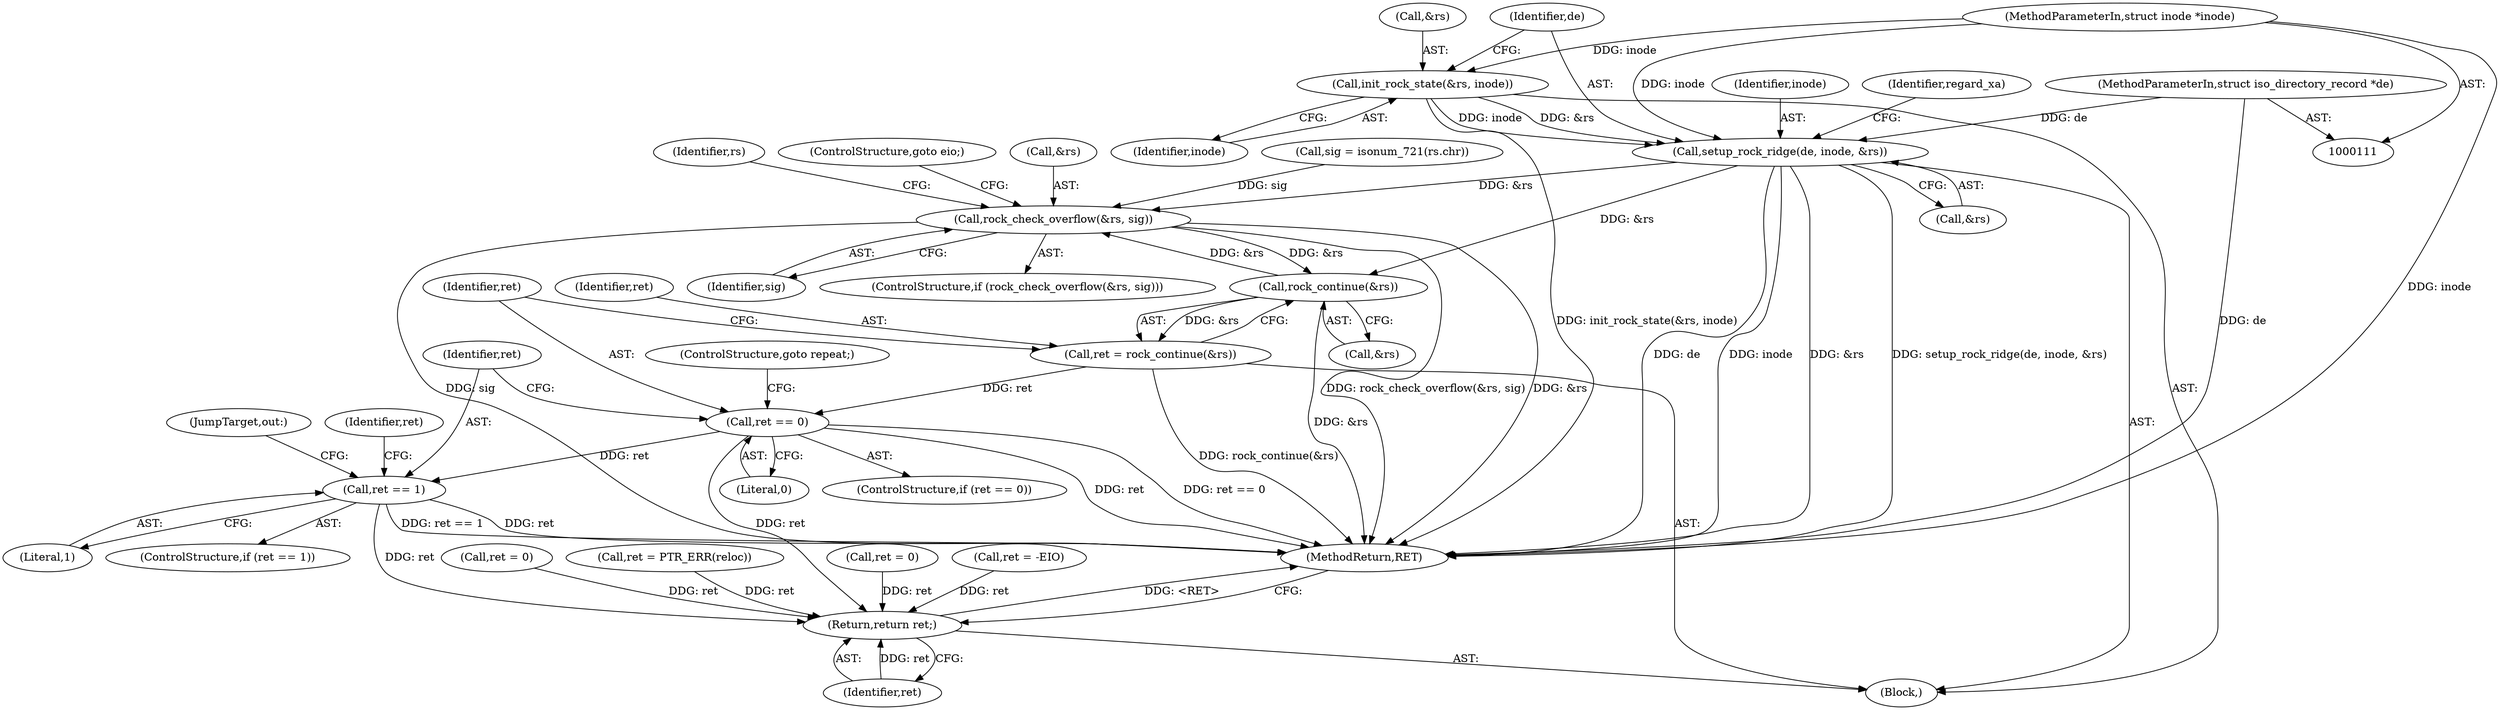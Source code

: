 digraph "1_linux_410dd3cf4c9b36f27ed4542ee18b1af5e68645a4_2@pointer" {
"1000144" [label="(Call,setup_rock_ridge(de, inode, &rs))"];
"1000112" [label="(MethodParameterIn,struct iso_directory_record *de)"];
"1000140" [label="(Call,init_rock_state(&rs, inode))"];
"1000113" [label="(MethodParameterIn,struct inode *inode)"];
"1000202" [label="(Call,rock_check_overflow(&rs, sig))"];
"1000954" [label="(Call,rock_continue(&rs))"];
"1000952" [label="(Call,ret = rock_continue(&rs))"];
"1000958" [label="(Call,ret == 0)"];
"1000963" [label="(Call,ret == 1)"];
"1000974" [label="(Return,return ret;)"];
"1000977" [label="(Call,ret = -EIO)"];
"1000957" [label="(ControlStructure,if (ret == 0))"];
"1000112" [label="(MethodParameterIn,struct iso_directory_record *de)"];
"1000127" [label="(Call,ret = 0)"];
"1000966" [label="(Call,ret = 0)"];
"1000955" [label="(Call,&rs)"];
"1000144" [label="(Call,setup_rock_ridge(de, inode, &rs))"];
"1000967" [label="(Identifier,ret)"];
"1000975" [label="(Identifier,ret)"];
"1000205" [label="(Identifier,sig)"];
"1000953" [label="(Identifier,ret)"];
"1000960" [label="(Literal,0)"];
"1000965" [label="(Literal,1)"];
"1000961" [label="(ControlStructure,goto repeat;)"];
"1000962" [label="(ControlStructure,if (ret == 1))"];
"1000982" [label="(MethodReturn,RET)"];
"1000954" [label="(Call,rock_continue(&rs))"];
"1000958" [label="(Call,ret == 0)"];
"1000113" [label="(MethodParameterIn,struct inode *inode)"];
"1000969" [label="(JumpTarget,out:)"];
"1000963" [label="(Call,ret == 1)"];
"1000206" [label="(ControlStructure,goto eio;)"];
"1000115" [label="(Block,)"];
"1000202" [label="(Call,rock_check_overflow(&rs, sig))"];
"1000140" [label="(Call,init_rock_state(&rs, inode))"];
"1000203" [label="(Call,&rs)"];
"1000195" [label="(Call,sig = isonum_721(rs.chr))"];
"1000959" [label="(Identifier,ret)"];
"1000141" [label="(Call,&rs)"];
"1000964" [label="(Identifier,ret)"];
"1000974" [label="(Return,return ret;)"];
"1000143" [label="(Identifier,inode)"];
"1000150" [label="(Identifier,regard_xa)"];
"1000769" [label="(Call,ret = PTR_ERR(reloc))"];
"1000952" [label="(Call,ret = rock_continue(&rs))"];
"1000201" [label="(ControlStructure,if (rock_check_overflow(&rs, sig)))"];
"1000145" [label="(Identifier,de)"];
"1000147" [label="(Call,&rs)"];
"1000146" [label="(Identifier,inode)"];
"1000209" [label="(Identifier,rs)"];
"1000144" -> "1000115"  [label="AST: "];
"1000144" -> "1000147"  [label="CFG: "];
"1000145" -> "1000144"  [label="AST: "];
"1000146" -> "1000144"  [label="AST: "];
"1000147" -> "1000144"  [label="AST: "];
"1000150" -> "1000144"  [label="CFG: "];
"1000144" -> "1000982"  [label="DDG: setup_rock_ridge(de, inode, &rs)"];
"1000144" -> "1000982"  [label="DDG: de"];
"1000144" -> "1000982"  [label="DDG: inode"];
"1000144" -> "1000982"  [label="DDG: &rs"];
"1000112" -> "1000144"  [label="DDG: de"];
"1000140" -> "1000144"  [label="DDG: inode"];
"1000140" -> "1000144"  [label="DDG: &rs"];
"1000113" -> "1000144"  [label="DDG: inode"];
"1000144" -> "1000202"  [label="DDG: &rs"];
"1000144" -> "1000954"  [label="DDG: &rs"];
"1000112" -> "1000111"  [label="AST: "];
"1000112" -> "1000982"  [label="DDG: de"];
"1000140" -> "1000115"  [label="AST: "];
"1000140" -> "1000143"  [label="CFG: "];
"1000141" -> "1000140"  [label="AST: "];
"1000143" -> "1000140"  [label="AST: "];
"1000145" -> "1000140"  [label="CFG: "];
"1000140" -> "1000982"  [label="DDG: init_rock_state(&rs, inode)"];
"1000113" -> "1000140"  [label="DDG: inode"];
"1000113" -> "1000111"  [label="AST: "];
"1000113" -> "1000982"  [label="DDG: inode"];
"1000202" -> "1000201"  [label="AST: "];
"1000202" -> "1000205"  [label="CFG: "];
"1000203" -> "1000202"  [label="AST: "];
"1000205" -> "1000202"  [label="AST: "];
"1000206" -> "1000202"  [label="CFG: "];
"1000209" -> "1000202"  [label="CFG: "];
"1000202" -> "1000982"  [label="DDG: &rs"];
"1000202" -> "1000982"  [label="DDG: sig"];
"1000202" -> "1000982"  [label="DDG: rock_check_overflow(&rs, sig)"];
"1000954" -> "1000202"  [label="DDG: &rs"];
"1000195" -> "1000202"  [label="DDG: sig"];
"1000202" -> "1000954"  [label="DDG: &rs"];
"1000954" -> "1000952"  [label="AST: "];
"1000954" -> "1000955"  [label="CFG: "];
"1000955" -> "1000954"  [label="AST: "];
"1000952" -> "1000954"  [label="CFG: "];
"1000954" -> "1000982"  [label="DDG: &rs"];
"1000954" -> "1000952"  [label="DDG: &rs"];
"1000952" -> "1000115"  [label="AST: "];
"1000953" -> "1000952"  [label="AST: "];
"1000959" -> "1000952"  [label="CFG: "];
"1000952" -> "1000982"  [label="DDG: rock_continue(&rs)"];
"1000952" -> "1000958"  [label="DDG: ret"];
"1000958" -> "1000957"  [label="AST: "];
"1000958" -> "1000960"  [label="CFG: "];
"1000959" -> "1000958"  [label="AST: "];
"1000960" -> "1000958"  [label="AST: "];
"1000961" -> "1000958"  [label="CFG: "];
"1000964" -> "1000958"  [label="CFG: "];
"1000958" -> "1000982"  [label="DDG: ret == 0"];
"1000958" -> "1000982"  [label="DDG: ret"];
"1000958" -> "1000963"  [label="DDG: ret"];
"1000958" -> "1000974"  [label="DDG: ret"];
"1000963" -> "1000962"  [label="AST: "];
"1000963" -> "1000965"  [label="CFG: "];
"1000964" -> "1000963"  [label="AST: "];
"1000965" -> "1000963"  [label="AST: "];
"1000967" -> "1000963"  [label="CFG: "];
"1000969" -> "1000963"  [label="CFG: "];
"1000963" -> "1000982"  [label="DDG: ret"];
"1000963" -> "1000982"  [label="DDG: ret == 1"];
"1000963" -> "1000974"  [label="DDG: ret"];
"1000974" -> "1000115"  [label="AST: "];
"1000974" -> "1000975"  [label="CFG: "];
"1000975" -> "1000974"  [label="AST: "];
"1000982" -> "1000974"  [label="CFG: "];
"1000974" -> "1000982"  [label="DDG: <RET>"];
"1000975" -> "1000974"  [label="DDG: ret"];
"1000966" -> "1000974"  [label="DDG: ret"];
"1000769" -> "1000974"  [label="DDG: ret"];
"1000977" -> "1000974"  [label="DDG: ret"];
"1000127" -> "1000974"  [label="DDG: ret"];
}
